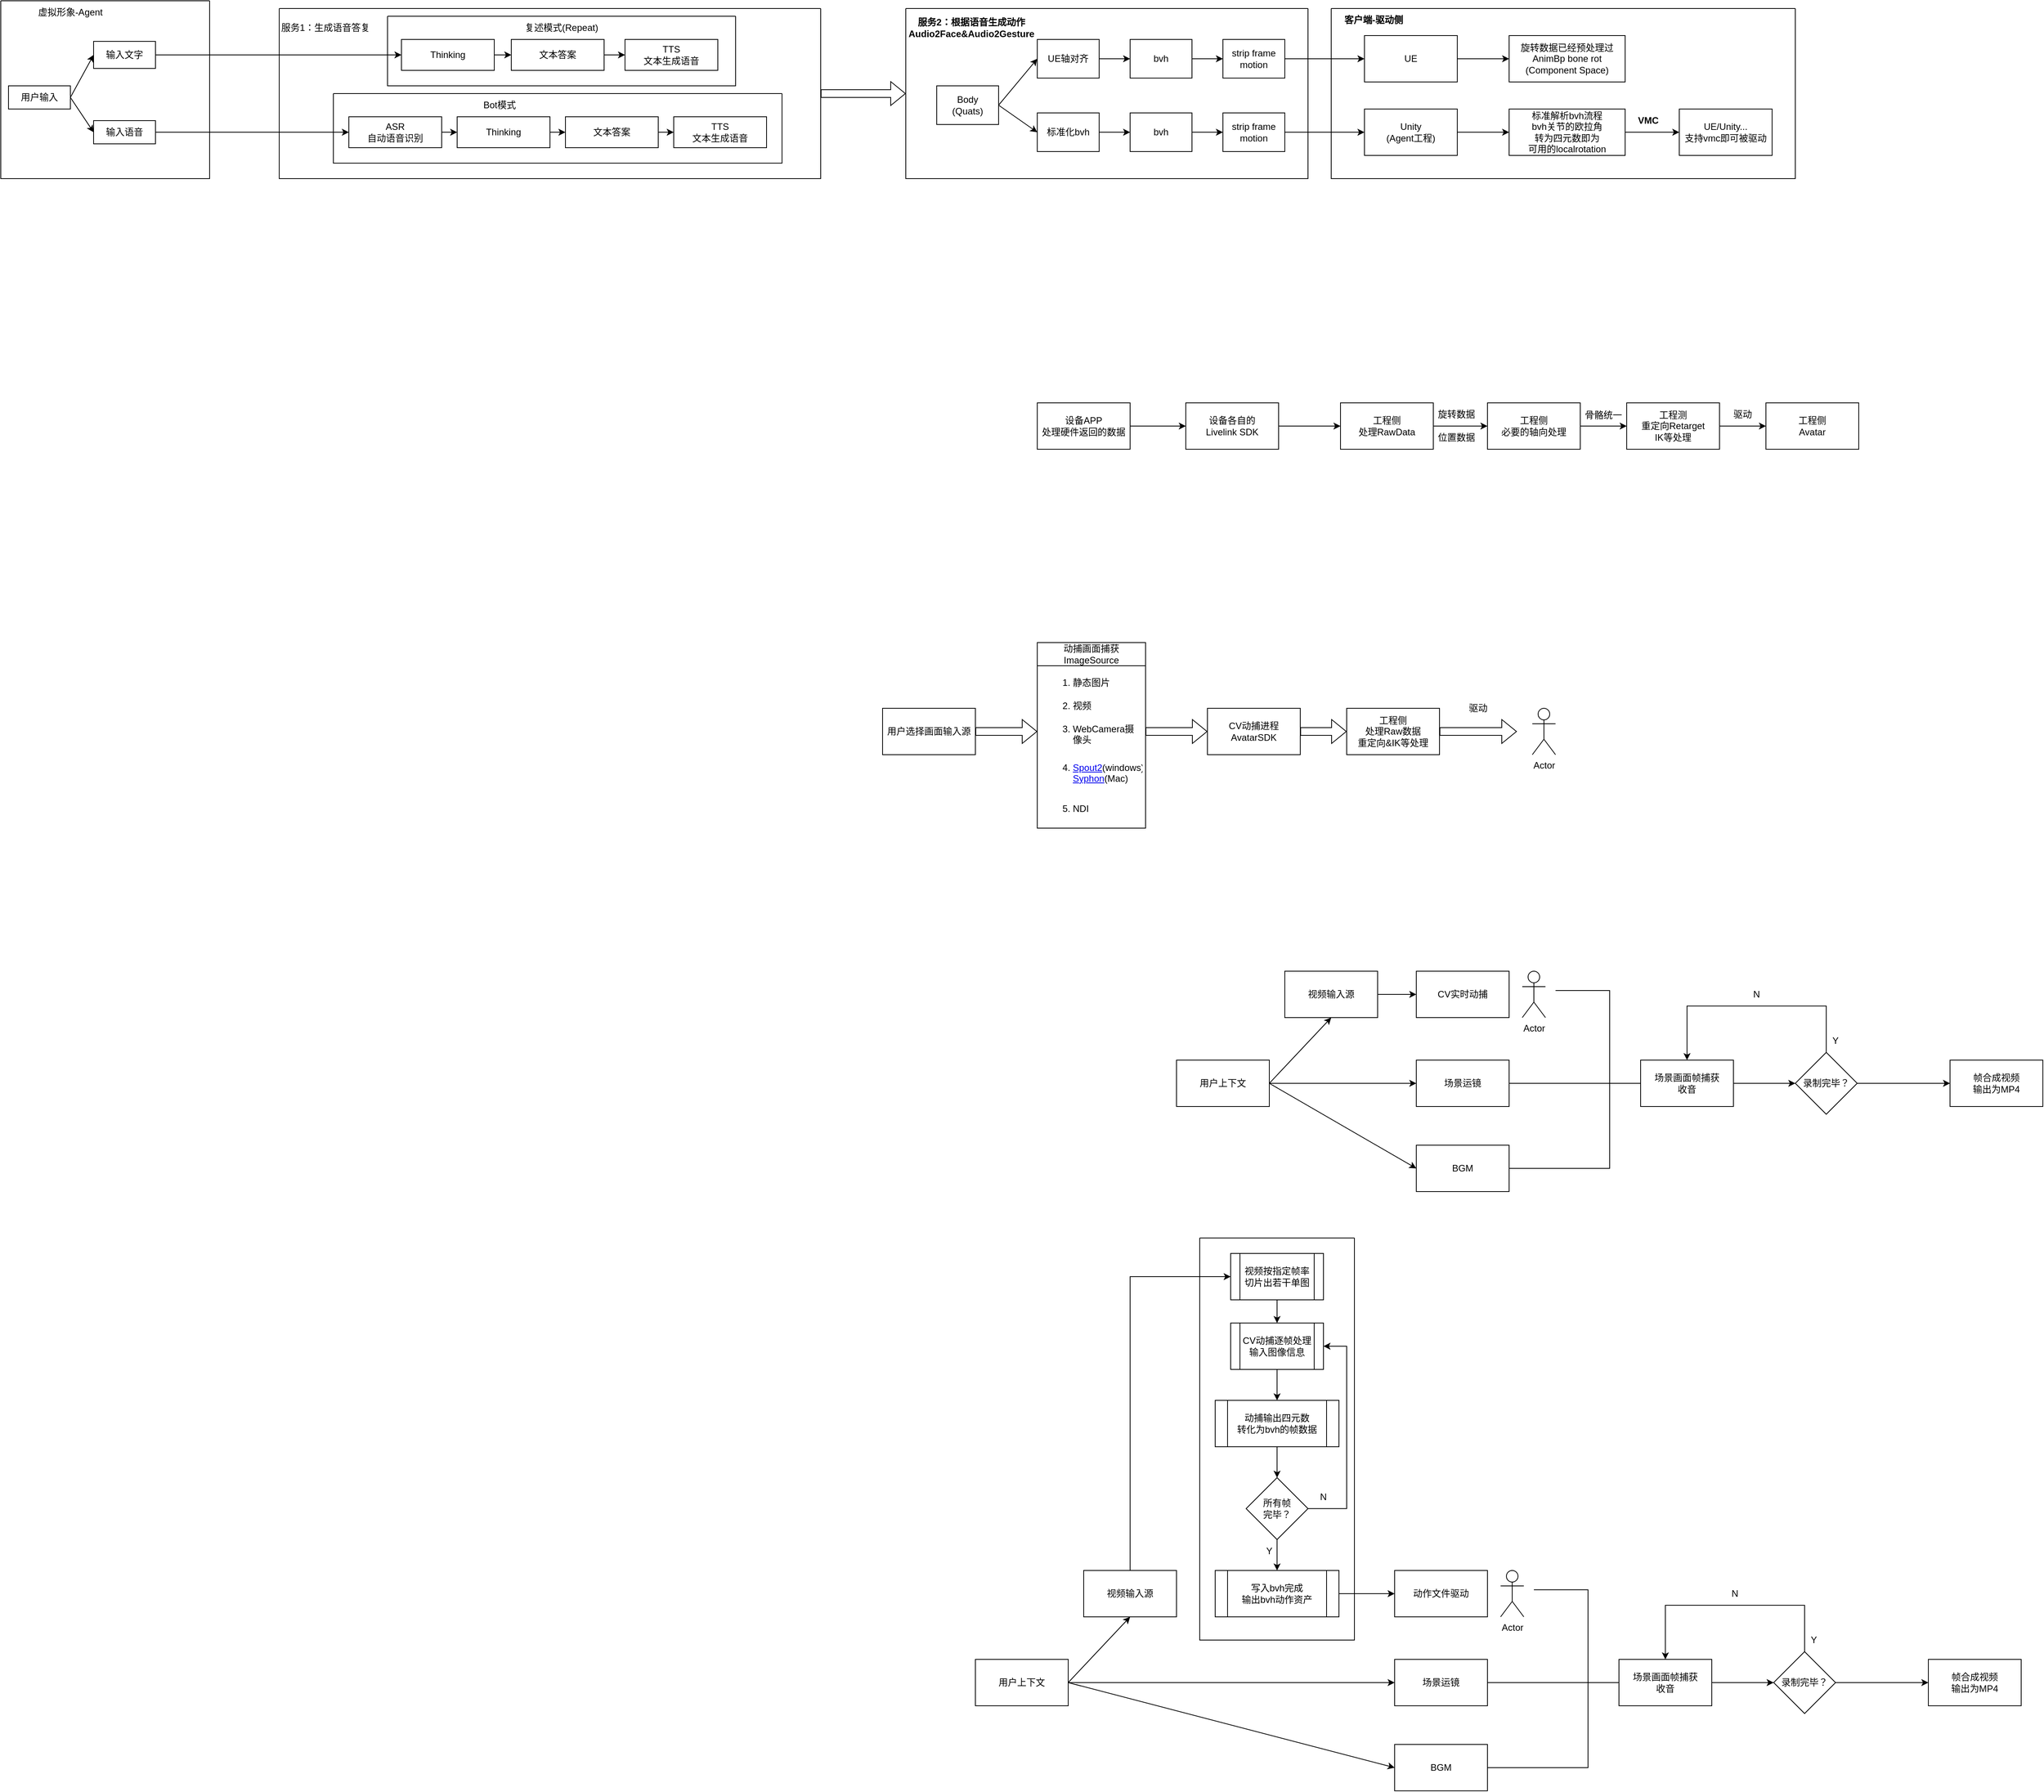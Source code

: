 <mxfile version="23.0.2" type="github">
  <diagram name="第 1 页" id="l-pE-jZl2FhNRzLXK9Ny">
    <mxGraphModel dx="2092" dy="1450" grid="1" gridSize="10" guides="1" tooltips="1" connect="1" arrows="1" fold="1" page="0" pageScale="1" pageWidth="827" pageHeight="1169" math="0" shadow="0">
      <root>
        <mxCell id="0" />
        <mxCell id="1" parent="0" />
        <mxCell id="SOFfAEYoUV6gIpj9PbRY-2" value="" style="swimlane;startSize=0;" parent="1" vertex="1">
          <mxGeometry x="90" y="320" width="520" height="220" as="geometry" />
        </mxCell>
        <mxCell id="SOFfAEYoUV6gIpj9PbRY-1" value="Body&lt;br&gt;(Quats)" style="rounded=0;whiteSpace=wrap;html=1;" parent="SOFfAEYoUV6gIpj9PbRY-2" vertex="1">
          <mxGeometry x="40" y="100" width="80" height="50" as="geometry" />
        </mxCell>
        <mxCell id="SOFfAEYoUV6gIpj9PbRY-4" value="bvh" style="rounded=0;whiteSpace=wrap;html=1;" parent="SOFfAEYoUV6gIpj9PbRY-2" vertex="1">
          <mxGeometry x="290" y="40" width="80" height="50" as="geometry" />
        </mxCell>
        <mxCell id="SOFfAEYoUV6gIpj9PbRY-5" value="UE轴对齐" style="rounded=0;whiteSpace=wrap;html=1;" parent="SOFfAEYoUV6gIpj9PbRY-2" vertex="1">
          <mxGeometry x="170" y="40" width="80" height="50" as="geometry" />
        </mxCell>
        <mxCell id="SOFfAEYoUV6gIpj9PbRY-9" value="strip frame motion" style="rounded=0;whiteSpace=wrap;html=1;" parent="SOFfAEYoUV6gIpj9PbRY-2" vertex="1">
          <mxGeometry x="410" y="40" width="80" height="50" as="geometry" />
        </mxCell>
        <mxCell id="SOFfAEYoUV6gIpj9PbRY-10" value="bvh" style="rounded=0;whiteSpace=wrap;html=1;" parent="SOFfAEYoUV6gIpj9PbRY-2" vertex="1">
          <mxGeometry x="290" y="135" width="80" height="50" as="geometry" />
        </mxCell>
        <mxCell id="SOFfAEYoUV6gIpj9PbRY-11" value="strip frame motion" style="rounded=0;whiteSpace=wrap;html=1;" parent="SOFfAEYoUV6gIpj9PbRY-2" vertex="1">
          <mxGeometry x="410" y="135" width="80" height="50" as="geometry" />
        </mxCell>
        <mxCell id="SOFfAEYoUV6gIpj9PbRY-14" value="标准化bvh" style="rounded=0;whiteSpace=wrap;html=1;" parent="SOFfAEYoUV6gIpj9PbRY-2" vertex="1">
          <mxGeometry x="170" y="135" width="80" height="50" as="geometry" />
        </mxCell>
        <mxCell id="SOFfAEYoUV6gIpj9PbRY-15" value="&lt;b&gt;服务2：根据语音生成动作Audio2Face&amp;amp;Audio2Gesture&lt;/b&gt;" style="text;html=1;strokeColor=none;fillColor=none;align=center;verticalAlign=middle;whiteSpace=wrap;rounded=0;" parent="SOFfAEYoUV6gIpj9PbRY-2" vertex="1">
          <mxGeometry y="10" width="170" height="30" as="geometry" />
        </mxCell>
        <mxCell id="SOFfAEYoUV6gIpj9PbRY-25" value="" style="endArrow=classic;html=1;rounded=0;exitX=1;exitY=0.5;exitDx=0;exitDy=0;entryX=0;entryY=0.5;entryDx=0;entryDy=0;" parent="SOFfAEYoUV6gIpj9PbRY-2" source="SOFfAEYoUV6gIpj9PbRY-1" target="SOFfAEYoUV6gIpj9PbRY-5" edge="1">
          <mxGeometry width="50" height="50" relative="1" as="geometry">
            <mxPoint x="220" y="-40" as="sourcePoint" />
            <mxPoint x="270" y="-90" as="targetPoint" />
          </mxGeometry>
        </mxCell>
        <mxCell id="SOFfAEYoUV6gIpj9PbRY-26" value="" style="endArrow=classic;html=1;rounded=0;exitX=1;exitY=0.5;exitDx=0;exitDy=0;entryX=0;entryY=0.5;entryDx=0;entryDy=0;" parent="SOFfAEYoUV6gIpj9PbRY-2" source="SOFfAEYoUV6gIpj9PbRY-1" target="SOFfAEYoUV6gIpj9PbRY-14" edge="1">
          <mxGeometry width="50" height="50" relative="1" as="geometry">
            <mxPoint x="160" y="370" as="sourcePoint" />
            <mxPoint x="210" y="320" as="targetPoint" />
          </mxGeometry>
        </mxCell>
        <mxCell id="SOFfAEYoUV6gIpj9PbRY-27" value="" style="endArrow=classic;html=1;rounded=0;exitX=1;exitY=0.5;exitDx=0;exitDy=0;entryX=0;entryY=0.5;entryDx=0;entryDy=0;" parent="SOFfAEYoUV6gIpj9PbRY-2" source="SOFfAEYoUV6gIpj9PbRY-5" target="SOFfAEYoUV6gIpj9PbRY-4" edge="1">
          <mxGeometry width="50" height="50" relative="1" as="geometry">
            <mxPoint x="390" y="390" as="sourcePoint" />
            <mxPoint x="440" y="340" as="targetPoint" />
          </mxGeometry>
        </mxCell>
        <mxCell id="SOFfAEYoUV6gIpj9PbRY-28" value="" style="endArrow=classic;html=1;rounded=0;exitX=1;exitY=0.5;exitDx=0;exitDy=0;entryX=0;entryY=0.5;entryDx=0;entryDy=0;" parent="SOFfAEYoUV6gIpj9PbRY-2" source="SOFfAEYoUV6gIpj9PbRY-14" target="SOFfAEYoUV6gIpj9PbRY-10" edge="1">
          <mxGeometry width="50" height="50" relative="1" as="geometry">
            <mxPoint x="260" y="75" as="sourcePoint" />
            <mxPoint x="300" y="75" as="targetPoint" />
          </mxGeometry>
        </mxCell>
        <mxCell id="SOFfAEYoUV6gIpj9PbRY-29" value="" style="endArrow=classic;html=1;rounded=0;exitX=1;exitY=0.5;exitDx=0;exitDy=0;entryX=0;entryY=0.5;entryDx=0;entryDy=0;" parent="SOFfAEYoUV6gIpj9PbRY-2" source="SOFfAEYoUV6gIpj9PbRY-10" target="SOFfAEYoUV6gIpj9PbRY-11" edge="1">
          <mxGeometry width="50" height="50" relative="1" as="geometry">
            <mxPoint x="260" y="170" as="sourcePoint" />
            <mxPoint x="300" y="170" as="targetPoint" />
          </mxGeometry>
        </mxCell>
        <mxCell id="SOFfAEYoUV6gIpj9PbRY-30" value="" style="endArrow=classic;html=1;rounded=0;exitX=1;exitY=0.5;exitDx=0;exitDy=0;entryX=0;entryY=0.5;entryDx=0;entryDy=0;" parent="SOFfAEYoUV6gIpj9PbRY-2" source="SOFfAEYoUV6gIpj9PbRY-4" target="SOFfAEYoUV6gIpj9PbRY-9" edge="1">
          <mxGeometry width="50" height="50" relative="1" as="geometry">
            <mxPoint x="380" y="170" as="sourcePoint" />
            <mxPoint x="420" y="170" as="targetPoint" />
          </mxGeometry>
        </mxCell>
        <mxCell id="SOFfAEYoUV6gIpj9PbRY-31" value="" style="endArrow=classic;html=1;rounded=0;exitX=1;exitY=0.5;exitDx=0;exitDy=0;entryX=0;entryY=0.5;entryDx=0;entryDy=0;" parent="1" source="SOFfAEYoUV6gIpj9PbRY-9" target="SOFfAEYoUV6gIpj9PbRY-6" edge="1">
          <mxGeometry width="50" height="50" relative="1" as="geometry">
            <mxPoint x="470" y="395" as="sourcePoint" />
            <mxPoint x="510" y="395" as="targetPoint" />
          </mxGeometry>
        </mxCell>
        <mxCell id="SOFfAEYoUV6gIpj9PbRY-32" value="" style="endArrow=classic;html=1;rounded=0;exitX=1;exitY=0.5;exitDx=0;exitDy=0;entryX=0;entryY=0.5;entryDx=0;entryDy=0;" parent="1" source="SOFfAEYoUV6gIpj9PbRY-11" target="SOFfAEYoUV6gIpj9PbRY-7" edge="1">
          <mxGeometry width="50" height="50" relative="1" as="geometry">
            <mxPoint x="590" y="395" as="sourcePoint" />
            <mxPoint x="660" y="395" as="targetPoint" />
          </mxGeometry>
        </mxCell>
        <mxCell id="SOFfAEYoUV6gIpj9PbRY-33" value="" style="swimlane;startSize=0;" parent="1" vertex="1">
          <mxGeometry x="640" y="320" width="600" height="220" as="geometry" />
        </mxCell>
        <mxCell id="SOFfAEYoUV6gIpj9PbRY-6" value="UE" style="rounded=0;whiteSpace=wrap;html=1;" parent="SOFfAEYoUV6gIpj9PbRY-33" vertex="1">
          <mxGeometry x="43" y="35" width="120" height="60" as="geometry" />
        </mxCell>
        <mxCell id="SOFfAEYoUV6gIpj9PbRY-7" value="Unity&lt;br&gt;(Agent工程)" style="rounded=0;whiteSpace=wrap;html=1;" parent="SOFfAEYoUV6gIpj9PbRY-33" vertex="1">
          <mxGeometry x="43" y="130" width="120" height="60" as="geometry" />
        </mxCell>
        <mxCell id="SOFfAEYoUV6gIpj9PbRY-34" value="&lt;b&gt;客户端-驱动侧&lt;/b&gt;" style="text;html=1;strokeColor=none;fillColor=none;align=center;verticalAlign=middle;whiteSpace=wrap;rounded=0;" parent="SOFfAEYoUV6gIpj9PbRY-33" vertex="1">
          <mxGeometry x="10" width="90" height="30" as="geometry" />
        </mxCell>
        <mxCell id="SOFfAEYoUV6gIpj9PbRY-35" value="旋转数据已经预处理过&lt;br&gt;AnimBp bone rot&lt;br&gt;(Component Space)" style="rounded=0;whiteSpace=wrap;html=1;" parent="SOFfAEYoUV6gIpj9PbRY-33" vertex="1">
          <mxGeometry x="230" y="35" width="150" height="60" as="geometry" />
        </mxCell>
        <mxCell id="SOFfAEYoUV6gIpj9PbRY-36" value="标准解析bvh流程&lt;br&gt;bvh关节的欧拉角&lt;br&gt;转为四元数即为&lt;br&gt;可用的localrotation" style="rounded=0;whiteSpace=wrap;html=1;" parent="SOFfAEYoUV6gIpj9PbRY-33" vertex="1">
          <mxGeometry x="230" y="130" width="150" height="60" as="geometry" />
        </mxCell>
        <mxCell id="SOFfAEYoUV6gIpj9PbRY-37" value="" style="endArrow=classic;html=1;rounded=0;entryX=0;entryY=0.5;entryDx=0;entryDy=0;exitX=1;exitY=0.5;exitDx=0;exitDy=0;" parent="SOFfAEYoUV6gIpj9PbRY-33" source="SOFfAEYoUV6gIpj9PbRY-6" target="SOFfAEYoUV6gIpj9PbRY-35" edge="1">
          <mxGeometry width="50" height="50" relative="1" as="geometry">
            <mxPoint x="160" y="65" as="sourcePoint" />
            <mxPoint x="-130" y="75" as="targetPoint" />
          </mxGeometry>
        </mxCell>
        <mxCell id="SOFfAEYoUV6gIpj9PbRY-38" value="" style="endArrow=classic;html=1;rounded=0;entryX=0;entryY=0.5;entryDx=0;entryDy=0;exitX=1;exitY=0.5;exitDx=0;exitDy=0;" parent="SOFfAEYoUV6gIpj9PbRY-33" source="SOFfAEYoUV6gIpj9PbRY-7" target="SOFfAEYoUV6gIpj9PbRY-36" edge="1">
          <mxGeometry width="50" height="50" relative="1" as="geometry">
            <mxPoint x="173" y="75" as="sourcePoint" />
            <mxPoint x="240" y="75" as="targetPoint" />
          </mxGeometry>
        </mxCell>
        <mxCell id="SOFfAEYoUV6gIpj9PbRY-39" value="UE/Unity...&lt;br&gt;支持vmc即可被驱动" style="rounded=0;whiteSpace=wrap;html=1;" parent="SOFfAEYoUV6gIpj9PbRY-33" vertex="1">
          <mxGeometry x="450" y="130" width="120" height="60" as="geometry" />
        </mxCell>
        <mxCell id="SOFfAEYoUV6gIpj9PbRY-40" value="" style="endArrow=classic;html=1;rounded=0;entryX=0;entryY=0.5;entryDx=0;entryDy=0;exitX=1;exitY=0.5;exitDx=0;exitDy=0;" parent="SOFfAEYoUV6gIpj9PbRY-33" source="SOFfAEYoUV6gIpj9PbRY-36" target="SOFfAEYoUV6gIpj9PbRY-39" edge="1">
          <mxGeometry width="50" height="50" relative="1" as="geometry">
            <mxPoint x="390" y="164.5" as="sourcePoint" />
            <mxPoint x="457" y="164.5" as="targetPoint" />
          </mxGeometry>
        </mxCell>
        <mxCell id="SOFfAEYoUV6gIpj9PbRY-41" value="&lt;b&gt;VMC&lt;/b&gt;" style="text;html=1;strokeColor=none;fillColor=none;align=center;verticalAlign=middle;whiteSpace=wrap;rounded=0;" parent="SOFfAEYoUV6gIpj9PbRY-33" vertex="1">
          <mxGeometry x="380" y="130" width="60" height="30" as="geometry" />
        </mxCell>
        <mxCell id="_PYBqEXPpF2akzC7-0be-2" value="" style="swimlane;startSize=0;" vertex="1" parent="1">
          <mxGeometry x="-720" y="320" width="700" height="220" as="geometry" />
        </mxCell>
        <mxCell id="_PYBqEXPpF2akzC7-0be-5" value="" style="swimlane;startSize=0;" vertex="1" parent="_PYBqEXPpF2akzC7-0be-2">
          <mxGeometry x="140" y="10" width="450" height="90" as="geometry" />
        </mxCell>
        <mxCell id="_PYBqEXPpF2akzC7-0be-4" value="TTS&lt;br&gt;文本生成语音" style="rounded=0;whiteSpace=wrap;html=1;" vertex="1" parent="_PYBqEXPpF2akzC7-0be-5">
          <mxGeometry x="307" y="30" width="120" height="40" as="geometry" />
        </mxCell>
        <mxCell id="_PYBqEXPpF2akzC7-0be-3" value="复述模式(Repeat)" style="text;html=1;strokeColor=none;fillColor=none;align=center;verticalAlign=middle;whiteSpace=wrap;rounded=0;" vertex="1" parent="_PYBqEXPpF2akzC7-0be-5">
          <mxGeometry x="170" width="110" height="30" as="geometry" />
        </mxCell>
        <mxCell id="_PYBqEXPpF2akzC7-0be-19" value="Thinking" style="rounded=0;whiteSpace=wrap;html=1;" vertex="1" parent="_PYBqEXPpF2akzC7-0be-5">
          <mxGeometry x="18" y="30" width="120" height="40" as="geometry" />
        </mxCell>
        <mxCell id="_PYBqEXPpF2akzC7-0be-21" value="文本答案" style="rounded=0;whiteSpace=wrap;html=1;" vertex="1" parent="_PYBqEXPpF2akzC7-0be-5">
          <mxGeometry x="160" y="30" width="120" height="40" as="geometry" />
        </mxCell>
        <mxCell id="_PYBqEXPpF2akzC7-0be-25" value="" style="endArrow=classic;html=1;rounded=0;exitX=1;exitY=0.5;exitDx=0;exitDy=0;entryX=0;entryY=0.5;entryDx=0;entryDy=0;" edge="1" parent="_PYBqEXPpF2akzC7-0be-5" source="_PYBqEXPpF2akzC7-0be-19" target="_PYBqEXPpF2akzC7-0be-21">
          <mxGeometry width="50" height="50" relative="1" as="geometry">
            <mxPoint x="170" y="-60" as="sourcePoint" />
            <mxPoint x="220" y="-110" as="targetPoint" />
          </mxGeometry>
        </mxCell>
        <mxCell id="_PYBqEXPpF2akzC7-0be-26" value="" style="endArrow=classic;html=1;rounded=0;exitX=1;exitY=0.5;exitDx=0;exitDy=0;entryX=0;entryY=0.5;entryDx=0;entryDy=0;" edge="1" parent="_PYBqEXPpF2akzC7-0be-5" source="_PYBqEXPpF2akzC7-0be-21" target="_PYBqEXPpF2akzC7-0be-4">
          <mxGeometry width="50" height="50" relative="1" as="geometry">
            <mxPoint x="148" y="60" as="sourcePoint" />
            <mxPoint x="170" y="60" as="targetPoint" />
          </mxGeometry>
        </mxCell>
        <mxCell id="_PYBqEXPpF2akzC7-0be-6" value="" style="swimlane;startSize=0;" vertex="1" parent="_PYBqEXPpF2akzC7-0be-2">
          <mxGeometry x="70" y="110" width="580" height="90" as="geometry" />
        </mxCell>
        <mxCell id="_PYBqEXPpF2akzC7-0be-7" value="ASR&lt;br&gt;自动语音识别" style="rounded=0;whiteSpace=wrap;html=1;" vertex="1" parent="_PYBqEXPpF2akzC7-0be-6">
          <mxGeometry x="20" y="30" width="120" height="40" as="geometry" />
        </mxCell>
        <mxCell id="_PYBqEXPpF2akzC7-0be-8" value="Bot模式" style="text;html=1;strokeColor=none;fillColor=none;align=center;verticalAlign=middle;whiteSpace=wrap;rounded=0;" vertex="1" parent="_PYBqEXPpF2akzC7-0be-6">
          <mxGeometry x="160" width="110" height="30" as="geometry" />
        </mxCell>
        <mxCell id="_PYBqEXPpF2akzC7-0be-9" value="TTS&lt;br style=&quot;border-color: var(--border-color);&quot;&gt;文本生成语音" style="rounded=0;whiteSpace=wrap;html=1;" vertex="1" parent="_PYBqEXPpF2akzC7-0be-6">
          <mxGeometry x="440" y="30" width="120" height="40" as="geometry" />
        </mxCell>
        <mxCell id="_PYBqEXPpF2akzC7-0be-10" value="Thinking" style="rounded=0;whiteSpace=wrap;html=1;" vertex="1" parent="_PYBqEXPpF2akzC7-0be-6">
          <mxGeometry x="160" y="30" width="120" height="40" as="geometry" />
        </mxCell>
        <mxCell id="_PYBqEXPpF2akzC7-0be-11" value="" style="endArrow=classic;html=1;rounded=0;exitX=1;exitY=0.5;exitDx=0;exitDy=0;entryX=0;entryY=0.5;entryDx=0;entryDy=0;" edge="1" parent="_PYBqEXPpF2akzC7-0be-6" source="_PYBqEXPpF2akzC7-0be-7" target="_PYBqEXPpF2akzC7-0be-10">
          <mxGeometry width="50" height="50" relative="1" as="geometry">
            <mxPoint x="150" y="-10" as="sourcePoint" />
            <mxPoint x="200" y="-60" as="targetPoint" />
          </mxGeometry>
        </mxCell>
        <mxCell id="_PYBqEXPpF2akzC7-0be-22" value="文本答案" style="rounded=0;whiteSpace=wrap;html=1;" vertex="1" parent="_PYBqEXPpF2akzC7-0be-6">
          <mxGeometry x="300" y="30" width="120" height="40" as="geometry" />
        </mxCell>
        <mxCell id="_PYBqEXPpF2akzC7-0be-23" value="" style="endArrow=classic;html=1;rounded=0;exitX=1;exitY=0.5;exitDx=0;exitDy=0;entryX=0;entryY=0.5;entryDx=0;entryDy=0;" edge="1" parent="_PYBqEXPpF2akzC7-0be-6" source="_PYBqEXPpF2akzC7-0be-10" target="_PYBqEXPpF2akzC7-0be-22">
          <mxGeometry width="50" height="50" relative="1" as="geometry">
            <mxPoint x="340" y="210" as="sourcePoint" />
            <mxPoint x="390" y="160" as="targetPoint" />
          </mxGeometry>
        </mxCell>
        <mxCell id="_PYBqEXPpF2akzC7-0be-31" value="服务1：生成语音答复" style="text;html=1;strokeColor=none;fillColor=none;align=center;verticalAlign=middle;whiteSpace=wrap;rounded=0;" vertex="1" parent="_PYBqEXPpF2akzC7-0be-2">
          <mxGeometry y="10" width="120" height="30" as="geometry" />
        </mxCell>
        <mxCell id="_PYBqEXPpF2akzC7-0be-13" value="" style="swimlane;startSize=0;" vertex="1" parent="1">
          <mxGeometry x="-1080" y="310" width="270" height="230" as="geometry" />
        </mxCell>
        <mxCell id="_PYBqEXPpF2akzC7-0be-14" value="虚拟形象-Agent" style="text;html=1;strokeColor=none;fillColor=none;align=center;verticalAlign=middle;whiteSpace=wrap;rounded=0;" vertex="1" parent="_PYBqEXPpF2akzC7-0be-13">
          <mxGeometry x="40" width="100" height="30" as="geometry" />
        </mxCell>
        <mxCell id="_PYBqEXPpF2akzC7-0be-15" value="用户输入" style="rounded=0;whiteSpace=wrap;html=1;" vertex="1" parent="_PYBqEXPpF2akzC7-0be-13">
          <mxGeometry x="10" y="110" width="80" height="30" as="geometry" />
        </mxCell>
        <mxCell id="_PYBqEXPpF2akzC7-0be-16" value="输入文字" style="rounded=0;whiteSpace=wrap;html=1;" vertex="1" parent="_PYBqEXPpF2akzC7-0be-13">
          <mxGeometry x="120" y="52.5" width="80" height="35" as="geometry" />
        </mxCell>
        <mxCell id="_PYBqEXPpF2akzC7-0be-17" value="输入语音" style="rounded=0;whiteSpace=wrap;html=1;" vertex="1" parent="_PYBqEXPpF2akzC7-0be-13">
          <mxGeometry x="120" y="155" width="80" height="30" as="geometry" />
        </mxCell>
        <mxCell id="_PYBqEXPpF2akzC7-0be-27" value="" style="endArrow=classic;html=1;rounded=0;exitX=1;exitY=0.5;exitDx=0;exitDy=0;entryX=0;entryY=0.5;entryDx=0;entryDy=0;" edge="1" parent="_PYBqEXPpF2akzC7-0be-13" source="_PYBqEXPpF2akzC7-0be-15" target="_PYBqEXPpF2akzC7-0be-16">
          <mxGeometry width="50" height="50" relative="1" as="geometry">
            <mxPoint x="120" y="-10" as="sourcePoint" />
            <mxPoint x="170" y="-60" as="targetPoint" />
          </mxGeometry>
        </mxCell>
        <mxCell id="_PYBqEXPpF2akzC7-0be-28" value="" style="endArrow=classic;html=1;rounded=0;exitX=1;exitY=0.5;exitDx=0;exitDy=0;entryX=0;entryY=0.5;entryDx=0;entryDy=0;" edge="1" parent="_PYBqEXPpF2akzC7-0be-13" source="_PYBqEXPpF2akzC7-0be-15" target="_PYBqEXPpF2akzC7-0be-17">
          <mxGeometry width="50" height="50" relative="1" as="geometry">
            <mxPoint x="100" y="115" as="sourcePoint" />
            <mxPoint x="120" y="75" as="targetPoint" />
          </mxGeometry>
        </mxCell>
        <mxCell id="_PYBqEXPpF2akzC7-0be-24" value="" style="endArrow=classic;html=1;rounded=0;entryX=0;entryY=0.5;entryDx=0;entryDy=0;" edge="1" parent="1" target="_PYBqEXPpF2akzC7-0be-9">
          <mxGeometry width="50" height="50" relative="1" as="geometry">
            <mxPoint x="-230" y="480" as="sourcePoint" />
            <mxPoint x="-340" y="490" as="targetPoint" />
          </mxGeometry>
        </mxCell>
        <mxCell id="_PYBqEXPpF2akzC7-0be-29" value="" style="endArrow=classic;html=1;rounded=0;exitX=1;exitY=0.5;exitDx=0;exitDy=0;entryX=0;entryY=0.5;entryDx=0;entryDy=0;" edge="1" parent="1" source="_PYBqEXPpF2akzC7-0be-16" target="_PYBqEXPpF2akzC7-0be-19">
          <mxGeometry width="50" height="50" relative="1" as="geometry">
            <mxPoint x="-810" y="410" as="sourcePoint" />
            <mxPoint x="-760" y="360" as="targetPoint" />
          </mxGeometry>
        </mxCell>
        <mxCell id="_PYBqEXPpF2akzC7-0be-30" value="" style="endArrow=classic;html=1;rounded=0;exitX=1;exitY=0.5;exitDx=0;exitDy=0;entryX=0;entryY=0.5;entryDx=0;entryDy=0;" edge="1" parent="1" source="_PYBqEXPpF2akzC7-0be-17" target="_PYBqEXPpF2akzC7-0be-7">
          <mxGeometry width="50" height="50" relative="1" as="geometry">
            <mxPoint x="-730" y="610" as="sourcePoint" />
            <mxPoint x="-680" y="560" as="targetPoint" />
          </mxGeometry>
        </mxCell>
        <mxCell id="_PYBqEXPpF2akzC7-0be-32" value="" style="shape=flexArrow;endArrow=classic;html=1;rounded=0;exitX=1;exitY=0.5;exitDx=0;exitDy=0;entryX=0;entryY=0.5;entryDx=0;entryDy=0;" edge="1" parent="1" source="_PYBqEXPpF2akzC7-0be-2" target="SOFfAEYoUV6gIpj9PbRY-2">
          <mxGeometry width="50" height="50" relative="1" as="geometry">
            <mxPoint x="90" y="730" as="sourcePoint" />
            <mxPoint x="140" y="680" as="targetPoint" />
          </mxGeometry>
        </mxCell>
        <mxCell id="_PYBqEXPpF2akzC7-0be-33" value="设备各自的&lt;br&gt;Livelink SDK" style="rounded=0;whiteSpace=wrap;html=1;" vertex="1" parent="1">
          <mxGeometry x="452" y="830" width="120" height="60" as="geometry" />
        </mxCell>
        <mxCell id="_PYBqEXPpF2akzC7-0be-34" value="设备APP&lt;br&gt;处理硬件返回的数据" style="rounded=0;whiteSpace=wrap;html=1;" vertex="1" parent="1">
          <mxGeometry x="260" y="830" width="120" height="60" as="geometry" />
        </mxCell>
        <mxCell id="_PYBqEXPpF2akzC7-0be-35" value="工程侧&lt;br&gt;处理RawData" style="rounded=0;whiteSpace=wrap;html=1;" vertex="1" parent="1">
          <mxGeometry x="652" y="830" width="120" height="60" as="geometry" />
        </mxCell>
        <mxCell id="_PYBqEXPpF2akzC7-0be-36" value="工程侧&lt;br&gt;必要的轴向处理" style="rounded=0;whiteSpace=wrap;html=1;" vertex="1" parent="1">
          <mxGeometry x="842" y="830" width="120" height="60" as="geometry" />
        </mxCell>
        <mxCell id="_PYBqEXPpF2akzC7-0be-37" value="工程测&lt;br&gt;重定向Retarget&lt;br&gt;IK等处理" style="rounded=0;whiteSpace=wrap;html=1;" vertex="1" parent="1">
          <mxGeometry x="1022" y="830" width="120" height="60" as="geometry" />
        </mxCell>
        <mxCell id="_PYBqEXPpF2akzC7-0be-38" value="工程侧&lt;br&gt;Avatar" style="rounded=0;whiteSpace=wrap;html=1;" vertex="1" parent="1">
          <mxGeometry x="1202" y="830" width="120" height="60" as="geometry" />
        </mxCell>
        <mxCell id="_PYBqEXPpF2akzC7-0be-39" value="" style="endArrow=classic;html=1;rounded=0;exitX=1;exitY=0.5;exitDx=0;exitDy=0;entryX=0;entryY=0.5;entryDx=0;entryDy=0;" edge="1" parent="1" source="_PYBqEXPpF2akzC7-0be-34" target="_PYBqEXPpF2akzC7-0be-33">
          <mxGeometry width="50" height="50" relative="1" as="geometry">
            <mxPoint x="442" y="1020" as="sourcePoint" />
            <mxPoint x="492" y="970" as="targetPoint" />
          </mxGeometry>
        </mxCell>
        <mxCell id="_PYBqEXPpF2akzC7-0be-40" value="" style="endArrow=classic;html=1;rounded=0;exitX=1;exitY=0.5;exitDx=0;exitDy=0;entryX=0;entryY=0.5;entryDx=0;entryDy=0;" edge="1" parent="1" source="_PYBqEXPpF2akzC7-0be-33" target="_PYBqEXPpF2akzC7-0be-35">
          <mxGeometry width="50" height="50" relative="1" as="geometry">
            <mxPoint x="390" y="870" as="sourcePoint" />
            <mxPoint x="462" y="870" as="targetPoint" />
          </mxGeometry>
        </mxCell>
        <mxCell id="_PYBqEXPpF2akzC7-0be-41" value="" style="endArrow=classic;html=1;rounded=0;exitX=1;exitY=0.5;exitDx=0;exitDy=0;entryX=0;entryY=0.5;entryDx=0;entryDy=0;" edge="1" parent="1" source="_PYBqEXPpF2akzC7-0be-35" target="_PYBqEXPpF2akzC7-0be-36">
          <mxGeometry width="50" height="50" relative="1" as="geometry">
            <mxPoint x="582" y="870" as="sourcePoint" />
            <mxPoint x="662" y="870" as="targetPoint" />
          </mxGeometry>
        </mxCell>
        <mxCell id="_PYBqEXPpF2akzC7-0be-42" value="" style="endArrow=classic;html=1;rounded=0;exitX=1;exitY=0.5;exitDx=0;exitDy=0;entryX=0;entryY=0.5;entryDx=0;entryDy=0;" edge="1" parent="1" source="_PYBqEXPpF2akzC7-0be-36" target="_PYBqEXPpF2akzC7-0be-37">
          <mxGeometry width="50" height="50" relative="1" as="geometry">
            <mxPoint x="932" y="990" as="sourcePoint" />
            <mxPoint x="982" y="940" as="targetPoint" />
          </mxGeometry>
        </mxCell>
        <mxCell id="_PYBqEXPpF2akzC7-0be-43" value="" style="endArrow=classic;html=1;rounded=0;exitX=1;exitY=0.5;exitDx=0;exitDy=0;entryX=0;entryY=0.5;entryDx=0;entryDy=0;" edge="1" parent="1" source="_PYBqEXPpF2akzC7-0be-37" target="_PYBqEXPpF2akzC7-0be-38">
          <mxGeometry width="50" height="50" relative="1" as="geometry">
            <mxPoint x="1222" y="1030" as="sourcePoint" />
            <mxPoint x="1272" y="980" as="targetPoint" />
          </mxGeometry>
        </mxCell>
        <mxCell id="_PYBqEXPpF2akzC7-0be-44" value="驱动" style="text;html=1;strokeColor=none;fillColor=none;align=center;verticalAlign=middle;whiteSpace=wrap;rounded=0;" vertex="1" parent="1">
          <mxGeometry x="1142" y="830" width="60" height="30" as="geometry" />
        </mxCell>
        <mxCell id="_PYBqEXPpF2akzC7-0be-45" value="旋转数据" style="text;html=1;strokeColor=none;fillColor=none;align=center;verticalAlign=middle;whiteSpace=wrap;rounded=0;" vertex="1" parent="1">
          <mxGeometry x="772" y="830" width="60" height="30" as="geometry" />
        </mxCell>
        <mxCell id="_PYBqEXPpF2akzC7-0be-46" value="位置数据" style="text;html=1;strokeColor=none;fillColor=none;align=center;verticalAlign=middle;whiteSpace=wrap;rounded=0;" vertex="1" parent="1">
          <mxGeometry x="772" y="860" width="60" height="30" as="geometry" />
        </mxCell>
        <mxCell id="_PYBqEXPpF2akzC7-0be-48" value="骨骼统一" style="text;html=1;strokeColor=none;fillColor=none;align=center;verticalAlign=middle;whiteSpace=wrap;rounded=0;" vertex="1" parent="1">
          <mxGeometry x="962" y="831" width="60" height="30" as="geometry" />
        </mxCell>
        <mxCell id="_PYBqEXPpF2akzC7-0be-51" value="Actor" style="shape=umlActor;verticalLabelPosition=bottom;verticalAlign=top;html=1;outlineConnect=0;" vertex="1" parent="1">
          <mxGeometry x="900" y="1225" width="30" height="60" as="geometry" />
        </mxCell>
        <mxCell id="_PYBqEXPpF2akzC7-0be-52" value="用户选择画面输入源" style="rounded=0;whiteSpace=wrap;html=1;" vertex="1" parent="1">
          <mxGeometry x="60" y="1225" width="120" height="60" as="geometry" />
        </mxCell>
        <mxCell id="_PYBqEXPpF2akzC7-0be-53" value="动捕画面捕获&lt;br&gt;ImageSource" style="swimlane;fontStyle=0;childLayout=stackLayout;horizontal=1;startSize=30;horizontalStack=0;resizeParent=1;resizeParentMax=0;resizeLast=0;collapsible=1;marginBottom=0;whiteSpace=wrap;html=1;" vertex="1" parent="1">
          <mxGeometry x="260" y="1140" width="140" height="240" as="geometry" />
        </mxCell>
        <mxCell id="_PYBqEXPpF2akzC7-0be-54" value="&lt;div data-docx-has-block-data=&quot;false&quot; data-page-id=&quot;Oj2zdroevo4ME5xzwGNcvZegnKf&quot;&gt;&lt;ol class=&quot;list-number1&quot; start=&quot;1&quot;&gt;&lt;li data-list=&quot;number&quot; class=&quot;ace-line ace-line old-record-id-doxcnwO4HPn8hAYy36f33DJuzih&quot;&gt;静态图片&lt;/li&gt;&lt;/ol&gt;&lt;/div&gt;" style="text;strokeColor=none;fillColor=none;align=left;verticalAlign=middle;spacingLeft=4;spacingRight=4;overflow=hidden;points=[[0,0.5],[1,0.5]];portConstraint=eastwest;rotatable=0;whiteSpace=wrap;html=1;" vertex="1" parent="_PYBqEXPpF2akzC7-0be-53">
          <mxGeometry y="30" width="140" height="30" as="geometry" />
        </mxCell>
        <mxCell id="_PYBqEXPpF2akzC7-0be-55" value="&lt;div data-docx-has-block-data=&quot;false&quot; data-page-id=&quot;Oj2zdroevo4ME5xzwGNcvZegnKf&quot;&gt;&lt;ol class=&quot;list-number1&quot; start=&quot;2&quot;&gt;&lt;li data-list=&quot;number&quot; class=&quot;ace-line ace-line old-record-id-doxcnbyfMpkCnTLZaxTBiQJM3je&quot;&gt;视频&lt;/li&gt;&lt;/ol&gt;&lt;/div&gt;" style="text;strokeColor=none;fillColor=none;align=left;verticalAlign=middle;spacingLeft=4;spacingRight=4;overflow=hidden;points=[[0,0.5],[1,0.5]];portConstraint=eastwest;rotatable=0;whiteSpace=wrap;html=1;" vertex="1" parent="_PYBqEXPpF2akzC7-0be-53">
          <mxGeometry y="60" width="140" height="30" as="geometry" />
        </mxCell>
        <mxCell id="_PYBqEXPpF2akzC7-0be-56" value="&lt;div data-docx-has-block-data=&quot;false&quot; data-page-id=&quot;Oj2zdroevo4ME5xzwGNcvZegnKf&quot;&gt;&lt;ol class=&quot;list-number1&quot; start=&quot;3&quot;&gt;&lt;li data-list=&quot;number&quot; class=&quot;ace-line ace-line old-record-id-doxcnJdCeVdKooFLhx7i0cv2VTi&quot;&gt;WebCamera摄像头&lt;/li&gt;&lt;/ol&gt;&lt;/div&gt;" style="text;strokeColor=none;fillColor=none;align=left;verticalAlign=middle;spacingLeft=4;spacingRight=4;overflow=hidden;points=[[0,0.5],[1,0.5]];portConstraint=eastwest;rotatable=0;whiteSpace=wrap;html=1;" vertex="1" parent="_PYBqEXPpF2akzC7-0be-53">
          <mxGeometry y="90" width="140" height="50" as="geometry" />
        </mxCell>
        <mxCell id="_PYBqEXPpF2akzC7-0be-58" value="&lt;div data-docx-has-block-data=&quot;false&quot; data-page-id=&quot;Oj2zdroevo4ME5xzwGNcvZegnKf&quot;&gt;&lt;div&gt;&lt;div data-docx-has-block-data=&quot;false&quot; data-page-id=&quot;Oj2zdroevo4ME5xzwGNcvZegnKf&quot;&gt;&lt;ol class=&quot;list-number1&quot; start=&quot;4&quot;&gt;&lt;li data-list=&quot;number&quot; class=&quot;ace-line ace-line old-record-id-CeY9dwkbzoZx75xH0COcR9SPnAh&quot;&gt;&lt;a href=&quot;https://github.com/leadedge/Spout2&quot;&gt;Spout2&lt;/a&gt;(windows), &lt;a href=&quot;https://github.com/Syphon&quot;&gt;Syphon&lt;/a&gt;(Mac)&lt;/li&gt;&lt;/ol&gt;&lt;/div&gt;&lt;/div&gt;&lt;/div&gt;" style="text;strokeColor=none;fillColor=none;align=left;verticalAlign=middle;spacingLeft=4;spacingRight=4;overflow=hidden;points=[[0,0.5],[1,0.5]];portConstraint=eastwest;rotatable=0;whiteSpace=wrap;html=1;" vertex="1" parent="_PYBqEXPpF2akzC7-0be-53">
          <mxGeometry y="140" width="140" height="50" as="geometry" />
        </mxCell>
        <mxCell id="_PYBqEXPpF2akzC7-0be-59" value="&lt;div data-docx-has-block-data=&quot;false&quot; data-page-id=&quot;Oj2zdroevo4ME5xzwGNcvZegnKf&quot;&gt;&lt;ol class=&quot;list-number1&quot; start=&quot;5&quot;&gt;&lt;li data-list=&quot;number&quot; class=&quot;ace-line ace-line old-record-id-SOx6dJjIhojLR3xNHBzcDVw0nUg&quot;&gt;NDI&lt;/li&gt;&lt;/ol&gt;&lt;/div&gt;" style="text;strokeColor=none;fillColor=none;align=left;verticalAlign=middle;spacingLeft=4;spacingRight=4;overflow=hidden;points=[[0,0.5],[1,0.5]];portConstraint=eastwest;rotatable=0;whiteSpace=wrap;html=1;" vertex="1" parent="_PYBqEXPpF2akzC7-0be-53">
          <mxGeometry y="190" width="140" height="50" as="geometry" />
        </mxCell>
        <mxCell id="_PYBqEXPpF2akzC7-0be-60" value="CV动捕进程&lt;br&gt;AvatarSDK" style="rounded=0;whiteSpace=wrap;html=1;" vertex="1" parent="1">
          <mxGeometry x="480" y="1225" width="120" height="60" as="geometry" />
        </mxCell>
        <mxCell id="_PYBqEXPpF2akzC7-0be-61" value="工程侧&lt;br&gt;处理Raw数据&lt;br&gt;重定向&amp;amp;IK等处理" style="rounded=0;whiteSpace=wrap;html=1;" vertex="1" parent="1">
          <mxGeometry x="660" y="1225" width="120" height="60" as="geometry" />
        </mxCell>
        <mxCell id="_PYBqEXPpF2akzC7-0be-62" value="" style="shape=flexArrow;endArrow=classic;html=1;rounded=0;exitX=1;exitY=0.5;exitDx=0;exitDy=0;entryX=0;entryY=0.5;entryDx=0;entryDy=0;" edge="1" parent="1" source="_PYBqEXPpF2akzC7-0be-52" target="_PYBqEXPpF2akzC7-0be-56">
          <mxGeometry width="50" height="50" relative="1" as="geometry">
            <mxPoint x="200" y="1260" as="sourcePoint" />
            <mxPoint x="250" y="1210" as="targetPoint" />
          </mxGeometry>
        </mxCell>
        <mxCell id="_PYBqEXPpF2akzC7-0be-63" value="" style="shape=flexArrow;endArrow=classic;html=1;rounded=0;exitX=1;exitY=0.5;exitDx=0;exitDy=0;entryX=0;entryY=0.5;entryDx=0;entryDy=0;" edge="1" parent="1" source="_PYBqEXPpF2akzC7-0be-56" target="_PYBqEXPpF2akzC7-0be-60">
          <mxGeometry width="50" height="50" relative="1" as="geometry">
            <mxPoint x="190" y="1265" as="sourcePoint" />
            <mxPoint x="270" y="1265" as="targetPoint" />
          </mxGeometry>
        </mxCell>
        <mxCell id="_PYBqEXPpF2akzC7-0be-64" value="" style="shape=flexArrow;endArrow=classic;html=1;rounded=0;exitX=1;exitY=0.5;exitDx=0;exitDy=0;entryX=0;entryY=0.5;entryDx=0;entryDy=0;" edge="1" parent="1" source="_PYBqEXPpF2akzC7-0be-60" target="_PYBqEXPpF2akzC7-0be-61">
          <mxGeometry width="50" height="50" relative="1" as="geometry">
            <mxPoint x="630" y="1330" as="sourcePoint" />
            <mxPoint x="710" y="1330" as="targetPoint" />
          </mxGeometry>
        </mxCell>
        <mxCell id="_PYBqEXPpF2akzC7-0be-65" value="" style="shape=flexArrow;endArrow=classic;html=1;rounded=0;exitX=1;exitY=0.5;exitDx=0;exitDy=0;" edge="1" parent="1" source="_PYBqEXPpF2akzC7-0be-61">
          <mxGeometry width="50" height="50" relative="1" as="geometry">
            <mxPoint x="720" y="1350" as="sourcePoint" />
            <mxPoint x="880" y="1255" as="targetPoint" />
          </mxGeometry>
        </mxCell>
        <mxCell id="_PYBqEXPpF2akzC7-0be-66" value="驱动" style="text;html=1;strokeColor=none;fillColor=none;align=center;verticalAlign=middle;whiteSpace=wrap;rounded=0;" vertex="1" parent="1">
          <mxGeometry x="800" y="1210" width="60" height="30" as="geometry" />
        </mxCell>
        <mxCell id="_PYBqEXPpF2akzC7-0be-67" value="Actor" style="shape=umlActor;verticalLabelPosition=bottom;verticalAlign=top;html=1;outlineConnect=0;" vertex="1" parent="1">
          <mxGeometry x="887" y="1565" width="30" height="60" as="geometry" />
        </mxCell>
        <mxCell id="_PYBqEXPpF2akzC7-0be-68" value="用户上下文" style="rounded=0;whiteSpace=wrap;html=1;" vertex="1" parent="1">
          <mxGeometry x="440" y="1680" width="120" height="60" as="geometry" />
        </mxCell>
        <mxCell id="_PYBqEXPpF2akzC7-0be-84" value="场景运镜" style="rounded=0;whiteSpace=wrap;html=1;" vertex="1" parent="1">
          <mxGeometry x="750" y="1680" width="120" height="60" as="geometry" />
        </mxCell>
        <mxCell id="_PYBqEXPpF2akzC7-0be-85" value="BGM" style="rounded=0;whiteSpace=wrap;html=1;" vertex="1" parent="1">
          <mxGeometry x="750" y="1790" width="120" height="60" as="geometry" />
        </mxCell>
        <mxCell id="_PYBqEXPpF2akzC7-0be-88" value="场景画面帧捕获&lt;br&gt;收音" style="rounded=0;whiteSpace=wrap;html=1;" vertex="1" parent="1">
          <mxGeometry x="1040" y="1680" width="120" height="60" as="geometry" />
        </mxCell>
        <mxCell id="_PYBqEXPpF2akzC7-0be-89" value="录制完毕？" style="rhombus;whiteSpace=wrap;html=1;" vertex="1" parent="1">
          <mxGeometry x="1240" y="1670" width="80" height="80" as="geometry" />
        </mxCell>
        <mxCell id="_PYBqEXPpF2akzC7-0be-90" value="" style="endArrow=classic;html=1;rounded=0;exitX=0.5;exitY=0;exitDx=0;exitDy=0;entryX=0.5;entryY=0;entryDx=0;entryDy=0;" edge="1" parent="1" source="_PYBqEXPpF2akzC7-0be-89" target="_PYBqEXPpF2akzC7-0be-88">
          <mxGeometry width="50" height="50" relative="1" as="geometry">
            <mxPoint x="1260" y="1560" as="sourcePoint" />
            <mxPoint x="1310" y="1510" as="targetPoint" />
            <Array as="points">
              <mxPoint x="1280" y="1610" />
              <mxPoint x="1100" y="1610" />
            </Array>
          </mxGeometry>
        </mxCell>
        <mxCell id="_PYBqEXPpF2akzC7-0be-91" value="" style="endArrow=classic;html=1;rounded=0;exitX=1;exitY=0.5;exitDx=0;exitDy=0;entryX=0;entryY=0.5;entryDx=0;entryDy=0;" edge="1" parent="1" source="_PYBqEXPpF2akzC7-0be-89" target="_PYBqEXPpF2akzC7-0be-92">
          <mxGeometry width="50" height="50" relative="1" as="geometry">
            <mxPoint x="1390" y="1720" as="sourcePoint" />
            <mxPoint x="1440" y="1700" as="targetPoint" />
          </mxGeometry>
        </mxCell>
        <mxCell id="_PYBqEXPpF2akzC7-0be-92" value="帧合成视频&lt;br&gt;输出为MP4" style="rounded=0;whiteSpace=wrap;html=1;" vertex="1" parent="1">
          <mxGeometry x="1440" y="1680" width="120" height="60" as="geometry" />
        </mxCell>
        <mxCell id="_PYBqEXPpF2akzC7-0be-93" value="" style="endArrow=none;html=1;rounded=0;entryX=0;entryY=0.5;entryDx=0;entryDy=0;" edge="1" parent="1" target="_PYBqEXPpF2akzC7-0be-88">
          <mxGeometry width="50" height="50" relative="1" as="geometry">
            <mxPoint x="930" y="1590" as="sourcePoint" />
            <mxPoint x="1020" y="1590" as="targetPoint" />
            <Array as="points">
              <mxPoint x="1000" y="1590" />
              <mxPoint x="1000" y="1710" />
            </Array>
          </mxGeometry>
        </mxCell>
        <mxCell id="_PYBqEXPpF2akzC7-0be-94" value="" style="endArrow=none;html=1;rounded=0;exitX=1;exitY=0.5;exitDx=0;exitDy=0;entryX=0;entryY=0.5;entryDx=0;entryDy=0;" edge="1" parent="1" source="_PYBqEXPpF2akzC7-0be-84" target="_PYBqEXPpF2akzC7-0be-88">
          <mxGeometry width="50" height="50" relative="1" as="geometry">
            <mxPoint x="990" y="1780" as="sourcePoint" />
            <mxPoint x="1040" y="1730" as="targetPoint" />
          </mxGeometry>
        </mxCell>
        <mxCell id="_PYBqEXPpF2akzC7-0be-95" value="" style="endArrow=none;html=1;rounded=0;exitX=1;exitY=0.5;exitDx=0;exitDy=0;entryX=0;entryY=0.5;entryDx=0;entryDy=0;" edge="1" parent="1" source="_PYBqEXPpF2akzC7-0be-85" target="_PYBqEXPpF2akzC7-0be-88">
          <mxGeometry width="50" height="50" relative="1" as="geometry">
            <mxPoint x="1020" y="1900" as="sourcePoint" />
            <mxPoint x="1070" y="1850" as="targetPoint" />
            <Array as="points">
              <mxPoint x="1000" y="1820" />
              <mxPoint x="1000" y="1710" />
            </Array>
          </mxGeometry>
        </mxCell>
        <mxCell id="_PYBqEXPpF2akzC7-0be-96" value="" style="endArrow=classic;html=1;rounded=0;exitX=1;exitY=0.5;exitDx=0;exitDy=0;entryX=0;entryY=0.5;entryDx=0;entryDy=0;" edge="1" parent="1" source="_PYBqEXPpF2akzC7-0be-88" target="_PYBqEXPpF2akzC7-0be-89">
          <mxGeometry width="50" height="50" relative="1" as="geometry">
            <mxPoint x="1250" y="1850" as="sourcePoint" />
            <mxPoint x="1300" y="1800" as="targetPoint" />
          </mxGeometry>
        </mxCell>
        <mxCell id="_PYBqEXPpF2akzC7-0be-97" value="N" style="text;html=1;strokeColor=none;fillColor=none;align=center;verticalAlign=middle;whiteSpace=wrap;rounded=0;" vertex="1" parent="1">
          <mxGeometry x="1160" y="1580" width="60" height="30" as="geometry" />
        </mxCell>
        <mxCell id="_PYBqEXPpF2akzC7-0be-98" value="Y" style="text;html=1;strokeColor=none;fillColor=none;align=center;verticalAlign=middle;whiteSpace=wrap;rounded=0;" vertex="1" parent="1">
          <mxGeometry x="1262" y="1640" width="60" height="30" as="geometry" />
        </mxCell>
        <mxCell id="_PYBqEXPpF2akzC7-0be-99" value="视频输入源" style="rounded=0;whiteSpace=wrap;html=1;" vertex="1" parent="1">
          <mxGeometry x="580" y="1565" width="120" height="60" as="geometry" />
        </mxCell>
        <mxCell id="_PYBqEXPpF2akzC7-0be-100" value="CV实时动捕" style="rounded=0;whiteSpace=wrap;html=1;" vertex="1" parent="1">
          <mxGeometry x="750" y="1565" width="120" height="60" as="geometry" />
        </mxCell>
        <mxCell id="_PYBqEXPpF2akzC7-0be-101" value="" style="endArrow=classic;html=1;rounded=0;entryX=0.5;entryY=1;entryDx=0;entryDy=0;exitX=1;exitY=0.5;exitDx=0;exitDy=0;" edge="1" parent="1" source="_PYBqEXPpF2akzC7-0be-68" target="_PYBqEXPpF2akzC7-0be-99">
          <mxGeometry width="50" height="50" relative="1" as="geometry">
            <mxPoint x="620" y="1930" as="sourcePoint" />
            <mxPoint x="670" y="1880" as="targetPoint" />
          </mxGeometry>
        </mxCell>
        <mxCell id="_PYBqEXPpF2akzC7-0be-102" value="" style="endArrow=classic;html=1;rounded=0;entryX=0;entryY=0.5;entryDx=0;entryDy=0;exitX=1;exitY=0.5;exitDx=0;exitDy=0;" edge="1" parent="1" source="_PYBqEXPpF2akzC7-0be-68" target="_PYBqEXPpF2akzC7-0be-85">
          <mxGeometry width="50" height="50" relative="1" as="geometry">
            <mxPoint x="680" y="1690" as="sourcePoint" />
            <mxPoint x="680" y="1650" as="targetPoint" />
          </mxGeometry>
        </mxCell>
        <mxCell id="_PYBqEXPpF2akzC7-0be-103" value="" style="endArrow=classic;html=1;rounded=0;exitX=1;exitY=0.5;exitDx=0;exitDy=0;entryX=0;entryY=0.5;entryDx=0;entryDy=0;" edge="1" parent="1" source="_PYBqEXPpF2akzC7-0be-68" target="_PYBqEXPpF2akzC7-0be-84">
          <mxGeometry width="50" height="50" relative="1" as="geometry">
            <mxPoint x="680" y="1740" as="sourcePoint" />
            <mxPoint x="730" y="1690" as="targetPoint" />
          </mxGeometry>
        </mxCell>
        <mxCell id="_PYBqEXPpF2akzC7-0be-104" value="" style="endArrow=classic;html=1;rounded=0;exitX=1;exitY=0.5;exitDx=0;exitDy=0;entryX=0;entryY=0.5;entryDx=0;entryDy=0;" edge="1" parent="1" source="_PYBqEXPpF2akzC7-0be-99" target="_PYBqEXPpF2akzC7-0be-100">
          <mxGeometry width="50" height="50" relative="1" as="geometry">
            <mxPoint x="730" y="1540" as="sourcePoint" />
            <mxPoint x="780" y="1490" as="targetPoint" />
          </mxGeometry>
        </mxCell>
        <mxCell id="_PYBqEXPpF2akzC7-0be-105" value="Actor" style="shape=umlActor;verticalLabelPosition=bottom;verticalAlign=top;html=1;outlineConnect=0;" vertex="1" parent="1">
          <mxGeometry x="859" y="2340" width="30" height="60" as="geometry" />
        </mxCell>
        <mxCell id="_PYBqEXPpF2akzC7-0be-106" value="用户上下文" style="rounded=0;whiteSpace=wrap;html=1;" vertex="1" parent="1">
          <mxGeometry x="180" y="2455" width="120" height="60" as="geometry" />
        </mxCell>
        <mxCell id="_PYBqEXPpF2akzC7-0be-107" value="场景运镜" style="rounded=0;whiteSpace=wrap;html=1;" vertex="1" parent="1">
          <mxGeometry x="722" y="2455" width="120" height="60" as="geometry" />
        </mxCell>
        <mxCell id="_PYBqEXPpF2akzC7-0be-108" value="BGM" style="rounded=0;whiteSpace=wrap;html=1;" vertex="1" parent="1">
          <mxGeometry x="722" y="2565" width="120" height="60" as="geometry" />
        </mxCell>
        <mxCell id="_PYBqEXPpF2akzC7-0be-109" value="场景画面帧捕获&lt;br&gt;收音" style="rounded=0;whiteSpace=wrap;html=1;" vertex="1" parent="1">
          <mxGeometry x="1012" y="2455" width="120" height="60" as="geometry" />
        </mxCell>
        <mxCell id="_PYBqEXPpF2akzC7-0be-110" value="录制完毕？" style="rhombus;whiteSpace=wrap;html=1;" vertex="1" parent="1">
          <mxGeometry x="1212" y="2445" width="80" height="80" as="geometry" />
        </mxCell>
        <mxCell id="_PYBqEXPpF2akzC7-0be-111" value="" style="endArrow=classic;html=1;rounded=0;exitX=0.5;exitY=0;exitDx=0;exitDy=0;entryX=0.5;entryY=0;entryDx=0;entryDy=0;" edge="1" parent="1" source="_PYBqEXPpF2akzC7-0be-110" target="_PYBqEXPpF2akzC7-0be-109">
          <mxGeometry width="50" height="50" relative="1" as="geometry">
            <mxPoint x="1232" y="2335" as="sourcePoint" />
            <mxPoint x="1282" y="2285" as="targetPoint" />
            <Array as="points">
              <mxPoint x="1252" y="2385" />
              <mxPoint x="1072" y="2385" />
            </Array>
          </mxGeometry>
        </mxCell>
        <mxCell id="_PYBqEXPpF2akzC7-0be-112" value="" style="endArrow=classic;html=1;rounded=0;exitX=1;exitY=0.5;exitDx=0;exitDy=0;entryX=0;entryY=0.5;entryDx=0;entryDy=0;" edge="1" parent="1" source="_PYBqEXPpF2akzC7-0be-110" target="_PYBqEXPpF2akzC7-0be-113">
          <mxGeometry width="50" height="50" relative="1" as="geometry">
            <mxPoint x="1362" y="2495" as="sourcePoint" />
            <mxPoint x="1412" y="2475" as="targetPoint" />
          </mxGeometry>
        </mxCell>
        <mxCell id="_PYBqEXPpF2akzC7-0be-113" value="帧合成视频&lt;br&gt;输出为MP4" style="rounded=0;whiteSpace=wrap;html=1;" vertex="1" parent="1">
          <mxGeometry x="1412" y="2455" width="120" height="60" as="geometry" />
        </mxCell>
        <mxCell id="_PYBqEXPpF2akzC7-0be-114" value="" style="endArrow=none;html=1;rounded=0;entryX=0;entryY=0.5;entryDx=0;entryDy=0;" edge="1" parent="1" target="_PYBqEXPpF2akzC7-0be-109">
          <mxGeometry width="50" height="50" relative="1" as="geometry">
            <mxPoint x="902" y="2365" as="sourcePoint" />
            <mxPoint x="992" y="2365" as="targetPoint" />
            <Array as="points">
              <mxPoint x="972" y="2365" />
              <mxPoint x="972" y="2485" />
            </Array>
          </mxGeometry>
        </mxCell>
        <mxCell id="_PYBqEXPpF2akzC7-0be-115" value="" style="endArrow=none;html=1;rounded=0;exitX=1;exitY=0.5;exitDx=0;exitDy=0;entryX=0;entryY=0.5;entryDx=0;entryDy=0;" edge="1" parent="1" source="_PYBqEXPpF2akzC7-0be-107" target="_PYBqEXPpF2akzC7-0be-109">
          <mxGeometry width="50" height="50" relative="1" as="geometry">
            <mxPoint x="962" y="2555" as="sourcePoint" />
            <mxPoint x="1012" y="2505" as="targetPoint" />
          </mxGeometry>
        </mxCell>
        <mxCell id="_PYBqEXPpF2akzC7-0be-116" value="" style="endArrow=none;html=1;rounded=0;exitX=1;exitY=0.5;exitDx=0;exitDy=0;entryX=0;entryY=0.5;entryDx=0;entryDy=0;" edge="1" parent="1" source="_PYBqEXPpF2akzC7-0be-108" target="_PYBqEXPpF2akzC7-0be-109">
          <mxGeometry width="50" height="50" relative="1" as="geometry">
            <mxPoint x="992" y="2675" as="sourcePoint" />
            <mxPoint x="1042" y="2625" as="targetPoint" />
            <Array as="points">
              <mxPoint x="972" y="2595" />
              <mxPoint x="972" y="2485" />
            </Array>
          </mxGeometry>
        </mxCell>
        <mxCell id="_PYBqEXPpF2akzC7-0be-117" value="" style="endArrow=classic;html=1;rounded=0;exitX=1;exitY=0.5;exitDx=0;exitDy=0;entryX=0;entryY=0.5;entryDx=0;entryDy=0;" edge="1" parent="1" source="_PYBqEXPpF2akzC7-0be-109" target="_PYBqEXPpF2akzC7-0be-110">
          <mxGeometry width="50" height="50" relative="1" as="geometry">
            <mxPoint x="1222" y="2625" as="sourcePoint" />
            <mxPoint x="1272" y="2575" as="targetPoint" />
          </mxGeometry>
        </mxCell>
        <mxCell id="_PYBqEXPpF2akzC7-0be-118" value="N" style="text;html=1;strokeColor=none;fillColor=none;align=center;verticalAlign=middle;whiteSpace=wrap;rounded=0;" vertex="1" parent="1">
          <mxGeometry x="1132" y="2355" width="60" height="30" as="geometry" />
        </mxCell>
        <mxCell id="_PYBqEXPpF2akzC7-0be-119" value="Y" style="text;html=1;strokeColor=none;fillColor=none;align=center;verticalAlign=middle;whiteSpace=wrap;rounded=0;" vertex="1" parent="1">
          <mxGeometry x="1234" y="2415" width="60" height="30" as="geometry" />
        </mxCell>
        <mxCell id="_PYBqEXPpF2akzC7-0be-120" value="视频输入源" style="rounded=0;whiteSpace=wrap;html=1;" vertex="1" parent="1">
          <mxGeometry x="320" y="2340" width="120" height="60" as="geometry" />
        </mxCell>
        <mxCell id="_PYBqEXPpF2akzC7-0be-121" value="动作文件驱动" style="rounded=0;whiteSpace=wrap;html=1;" vertex="1" parent="1">
          <mxGeometry x="722" y="2340" width="120" height="60" as="geometry" />
        </mxCell>
        <mxCell id="_PYBqEXPpF2akzC7-0be-122" value="" style="endArrow=classic;html=1;rounded=0;entryX=0.5;entryY=1;entryDx=0;entryDy=0;exitX=1;exitY=0.5;exitDx=0;exitDy=0;" edge="1" parent="1" source="_PYBqEXPpF2akzC7-0be-106" target="_PYBqEXPpF2akzC7-0be-120">
          <mxGeometry width="50" height="50" relative="1" as="geometry">
            <mxPoint x="592" y="2705" as="sourcePoint" />
            <mxPoint x="642" y="2655" as="targetPoint" />
          </mxGeometry>
        </mxCell>
        <mxCell id="_PYBqEXPpF2akzC7-0be-123" value="" style="endArrow=classic;html=1;rounded=0;entryX=0;entryY=0.5;entryDx=0;entryDy=0;exitX=1;exitY=0.5;exitDx=0;exitDy=0;" edge="1" parent="1" source="_PYBqEXPpF2akzC7-0be-106" target="_PYBqEXPpF2akzC7-0be-108">
          <mxGeometry width="50" height="50" relative="1" as="geometry">
            <mxPoint x="652" y="2465" as="sourcePoint" />
            <mxPoint x="652" y="2425" as="targetPoint" />
          </mxGeometry>
        </mxCell>
        <mxCell id="_PYBqEXPpF2akzC7-0be-124" value="" style="endArrow=classic;html=1;rounded=0;exitX=1;exitY=0.5;exitDx=0;exitDy=0;entryX=0;entryY=0.5;entryDx=0;entryDy=0;" edge="1" parent="1" source="_PYBqEXPpF2akzC7-0be-106" target="_PYBqEXPpF2akzC7-0be-107">
          <mxGeometry width="50" height="50" relative="1" as="geometry">
            <mxPoint x="652" y="2515" as="sourcePoint" />
            <mxPoint x="702" y="2465" as="targetPoint" />
          </mxGeometry>
        </mxCell>
        <mxCell id="_PYBqEXPpF2akzC7-0be-130" value="" style="swimlane;startSize=0;" vertex="1" parent="1">
          <mxGeometry x="470" y="1910" width="200" height="520" as="geometry" />
        </mxCell>
        <mxCell id="_PYBqEXPpF2akzC7-0be-126" value="视频按指定帧率&lt;br&gt;切片出若干单图" style="shape=process;whiteSpace=wrap;html=1;backgroundOutline=1;" vertex="1" parent="_PYBqEXPpF2akzC7-0be-130">
          <mxGeometry x="40" y="20" width="120" height="60" as="geometry" />
        </mxCell>
        <mxCell id="_PYBqEXPpF2akzC7-0be-127" value="CV动捕逐帧处理输入图像信息" style="shape=process;whiteSpace=wrap;html=1;backgroundOutline=1;" vertex="1" parent="_PYBqEXPpF2akzC7-0be-130">
          <mxGeometry x="40" y="110" width="120" height="60" as="geometry" />
        </mxCell>
        <mxCell id="_PYBqEXPpF2akzC7-0be-128" value="动捕输出四元数&lt;br&gt;转化为bvh的帧数据" style="shape=process;whiteSpace=wrap;html=1;backgroundOutline=1;" vertex="1" parent="_PYBqEXPpF2akzC7-0be-130">
          <mxGeometry x="20" y="210" width="160" height="60" as="geometry" />
        </mxCell>
        <mxCell id="_PYBqEXPpF2akzC7-0be-129" value="写入bvh完成&lt;br&gt;输出bvh动作资产" style="shape=process;whiteSpace=wrap;html=1;backgroundOutline=1;" vertex="1" parent="_PYBqEXPpF2akzC7-0be-130">
          <mxGeometry x="20" y="430" width="160" height="60" as="geometry" />
        </mxCell>
        <mxCell id="_PYBqEXPpF2akzC7-0be-131" value="所有帧&lt;br&gt;完毕？" style="rhombus;whiteSpace=wrap;html=1;" vertex="1" parent="_PYBqEXPpF2akzC7-0be-130">
          <mxGeometry x="60" y="310" width="80" height="80" as="geometry" />
        </mxCell>
        <mxCell id="_PYBqEXPpF2akzC7-0be-132" value="" style="endArrow=classic;html=1;rounded=0;exitX=0.5;exitY=1;exitDx=0;exitDy=0;entryX=0.5;entryY=0;entryDx=0;entryDy=0;" edge="1" parent="_PYBqEXPpF2akzC7-0be-130" source="_PYBqEXPpF2akzC7-0be-131" target="_PYBqEXPpF2akzC7-0be-129">
          <mxGeometry width="50" height="50" relative="1" as="geometry">
            <mxPoint x="320" y="370" as="sourcePoint" />
            <mxPoint x="370" y="320" as="targetPoint" />
          </mxGeometry>
        </mxCell>
        <mxCell id="_PYBqEXPpF2akzC7-0be-133" value="" style="endArrow=classic;html=1;rounded=0;exitX=1;exitY=0.5;exitDx=0;exitDy=0;entryX=1;entryY=0.5;entryDx=0;entryDy=0;" edge="1" parent="_PYBqEXPpF2akzC7-0be-130" source="_PYBqEXPpF2akzC7-0be-131" target="_PYBqEXPpF2akzC7-0be-127">
          <mxGeometry width="50" height="50" relative="1" as="geometry">
            <mxPoint x="260" y="340" as="sourcePoint" />
            <mxPoint x="310" y="290" as="targetPoint" />
            <Array as="points">
              <mxPoint x="190" y="350" />
              <mxPoint x="190" y="140" />
            </Array>
          </mxGeometry>
        </mxCell>
        <mxCell id="_PYBqEXPpF2akzC7-0be-134" value="" style="endArrow=classic;html=1;rounded=0;exitX=0.5;exitY=1;exitDx=0;exitDy=0;entryX=0.5;entryY=0;entryDx=0;entryDy=0;" edge="1" parent="_PYBqEXPpF2akzC7-0be-130" source="_PYBqEXPpF2akzC7-0be-128" target="_PYBqEXPpF2akzC7-0be-131">
          <mxGeometry width="50" height="50" relative="1" as="geometry">
            <mxPoint x="270" y="320" as="sourcePoint" />
            <mxPoint x="320" y="270" as="targetPoint" />
          </mxGeometry>
        </mxCell>
        <mxCell id="_PYBqEXPpF2akzC7-0be-135" value="" style="endArrow=classic;html=1;rounded=0;exitX=0.5;exitY=1;exitDx=0;exitDy=0;entryX=0.5;entryY=0;entryDx=0;entryDy=0;" edge="1" parent="_PYBqEXPpF2akzC7-0be-130" source="_PYBqEXPpF2akzC7-0be-127" target="_PYBqEXPpF2akzC7-0be-128">
          <mxGeometry width="50" height="50" relative="1" as="geometry">
            <mxPoint x="290" y="180" as="sourcePoint" />
            <mxPoint x="340" y="130" as="targetPoint" />
          </mxGeometry>
        </mxCell>
        <mxCell id="_PYBqEXPpF2akzC7-0be-136" value="" style="endArrow=classic;html=1;rounded=0;exitX=0.5;exitY=1;exitDx=0;exitDy=0;entryX=0.5;entryY=0;entryDx=0;entryDy=0;" edge="1" parent="_PYBqEXPpF2akzC7-0be-130" source="_PYBqEXPpF2akzC7-0be-126" target="_PYBqEXPpF2akzC7-0be-127">
          <mxGeometry width="50" height="50" relative="1" as="geometry">
            <mxPoint x="280" y="140" as="sourcePoint" />
            <mxPoint x="330" y="90" as="targetPoint" />
          </mxGeometry>
        </mxCell>
        <mxCell id="_PYBqEXPpF2akzC7-0be-137" value="Y" style="text;html=1;strokeColor=none;fillColor=none;align=center;verticalAlign=middle;whiteSpace=wrap;rounded=0;" vertex="1" parent="_PYBqEXPpF2akzC7-0be-130">
          <mxGeometry x="60" y="390" width="60" height="30" as="geometry" />
        </mxCell>
        <mxCell id="_PYBqEXPpF2akzC7-0be-138" value="N" style="text;html=1;strokeColor=none;fillColor=none;align=center;verticalAlign=middle;whiteSpace=wrap;rounded=0;" vertex="1" parent="_PYBqEXPpF2akzC7-0be-130">
          <mxGeometry x="130" y="320" width="60" height="30" as="geometry" />
        </mxCell>
        <mxCell id="_PYBqEXPpF2akzC7-0be-139" value="" style="endArrow=classic;html=1;rounded=0;exitX=0.5;exitY=0;exitDx=0;exitDy=0;entryX=0;entryY=0.5;entryDx=0;entryDy=0;" edge="1" parent="1" source="_PYBqEXPpF2akzC7-0be-120" target="_PYBqEXPpF2akzC7-0be-126">
          <mxGeometry width="50" height="50" relative="1" as="geometry">
            <mxPoint x="360" y="2300" as="sourcePoint" />
            <mxPoint x="410" y="2250" as="targetPoint" />
            <Array as="points">
              <mxPoint x="380" y="1960" />
            </Array>
          </mxGeometry>
        </mxCell>
        <mxCell id="_PYBqEXPpF2akzC7-0be-140" value="" style="endArrow=classic;html=1;rounded=0;exitX=1;exitY=0.5;exitDx=0;exitDy=0;entryX=0;entryY=0.5;entryDx=0;entryDy=0;" edge="1" parent="1" source="_PYBqEXPpF2akzC7-0be-129" target="_PYBqEXPpF2akzC7-0be-121">
          <mxGeometry width="50" height="50" relative="1" as="geometry">
            <mxPoint x="760" y="2250" as="sourcePoint" />
            <mxPoint x="810" y="2200" as="targetPoint" />
          </mxGeometry>
        </mxCell>
      </root>
    </mxGraphModel>
  </diagram>
</mxfile>
